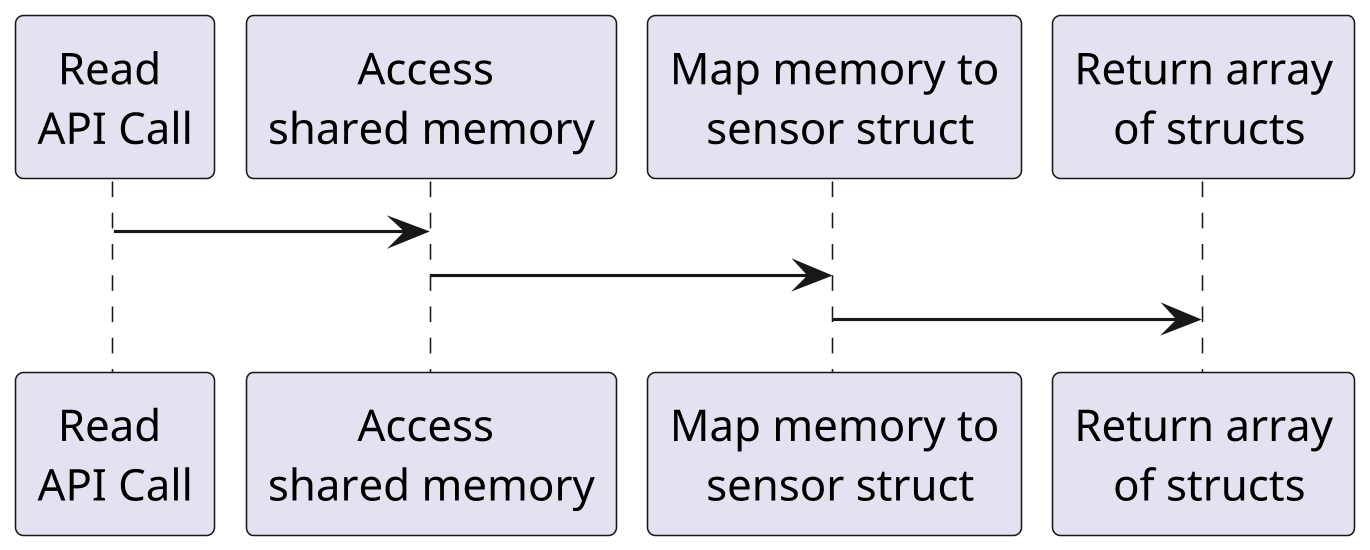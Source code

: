 /*
 * @Author: you@you.you
 * @Date:   Wednesday February 12th 2020
 * @Last Modified By:  Brogan Miner
 * @Last Modified Time:  Wednesday February 12th 2020
 * @Copyright:  (c) Oregon State University 2020
 */
@startuml
skinparam dpi 300
participant "Read \nAPI Call" as read
participant "Access \nshared memory" as mem
participant "Map memory to\n sensor struct" as map
participant "Return array\n of structs" as ret
read -> mem
mem -> map
map -> ret
@enduml